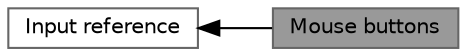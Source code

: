 digraph "Mouse buttons"
{
 // LATEX_PDF_SIZE
  bgcolor="transparent";
  edge [fontname=Helvetica,fontsize=10,labelfontname=Helvetica,labelfontsize=10];
  node [fontname=Helvetica,fontsize=10,shape=box,height=0.2,width=0.4];
  rankdir=LR;
  Node1 [id="Node000001",label="Mouse buttons",height=0.2,width=0.4,color="gray40", fillcolor="grey60", style="filled", fontcolor="black",tooltip="Mouse button IDs."];
  Node2 [id="Node000002",label="Input reference",height=0.2,width=0.4,color="grey40", fillcolor="white", style="filled",URL="$group__input.html",tooltip="Functions and types related to input handling."];
  Node2->Node1 [shape=plaintext, dir="back", style="solid"];
}
